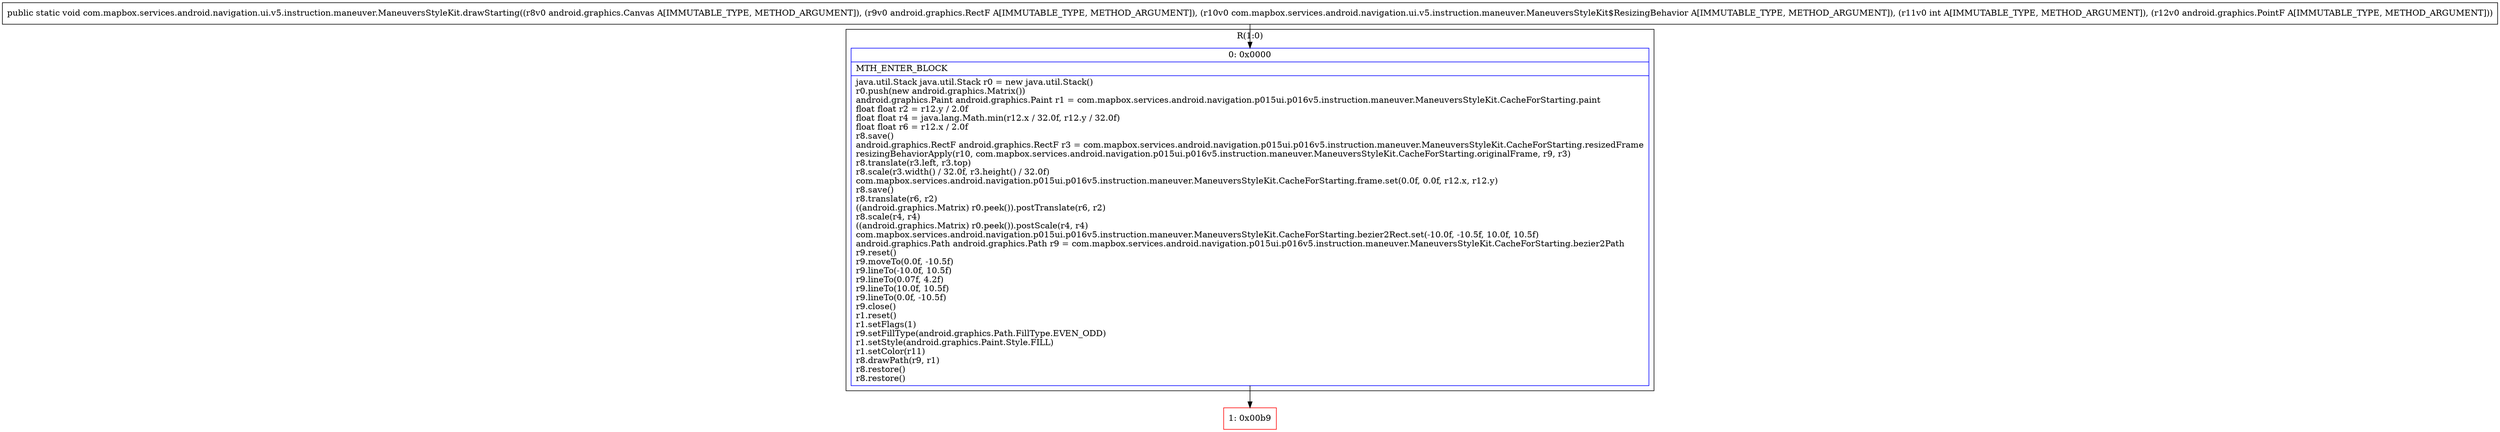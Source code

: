 digraph "CFG forcom.mapbox.services.android.navigation.ui.v5.instruction.maneuver.ManeuversStyleKit.drawStarting(Landroid\/graphics\/Canvas;Landroid\/graphics\/RectF;Lcom\/mapbox\/services\/android\/navigation\/ui\/v5\/instruction\/maneuver\/ManeuversStyleKit$ResizingBehavior;ILandroid\/graphics\/PointF;)V" {
subgraph cluster_Region_1688939126 {
label = "R(1:0)";
node [shape=record,color=blue];
Node_0 [shape=record,label="{0\:\ 0x0000|MTH_ENTER_BLOCK\l|java.util.Stack java.util.Stack r0 = new java.util.Stack()\lr0.push(new android.graphics.Matrix())\landroid.graphics.Paint android.graphics.Paint r1 = com.mapbox.services.android.navigation.p015ui.p016v5.instruction.maneuver.ManeuversStyleKit.CacheForStarting.paint\lfloat float r2 = r12.y \/ 2.0f\lfloat float r4 = java.lang.Math.min(r12.x \/ 32.0f, r12.y \/ 32.0f)\lfloat float r6 = r12.x \/ 2.0f\lr8.save()\landroid.graphics.RectF android.graphics.RectF r3 = com.mapbox.services.android.navigation.p015ui.p016v5.instruction.maneuver.ManeuversStyleKit.CacheForStarting.resizedFrame\lresizingBehaviorApply(r10, com.mapbox.services.android.navigation.p015ui.p016v5.instruction.maneuver.ManeuversStyleKit.CacheForStarting.originalFrame, r9, r3)\lr8.translate(r3.left, r3.top)\lr8.scale(r3.width() \/ 32.0f, r3.height() \/ 32.0f)\lcom.mapbox.services.android.navigation.p015ui.p016v5.instruction.maneuver.ManeuversStyleKit.CacheForStarting.frame.set(0.0f, 0.0f, r12.x, r12.y)\lr8.save()\lr8.translate(r6, r2)\l((android.graphics.Matrix) r0.peek()).postTranslate(r6, r2)\lr8.scale(r4, r4)\l((android.graphics.Matrix) r0.peek()).postScale(r4, r4)\lcom.mapbox.services.android.navigation.p015ui.p016v5.instruction.maneuver.ManeuversStyleKit.CacheForStarting.bezier2Rect.set(\-10.0f, \-10.5f, 10.0f, 10.5f)\landroid.graphics.Path android.graphics.Path r9 = com.mapbox.services.android.navigation.p015ui.p016v5.instruction.maneuver.ManeuversStyleKit.CacheForStarting.bezier2Path\lr9.reset()\lr9.moveTo(0.0f, \-10.5f)\lr9.lineTo(\-10.0f, 10.5f)\lr9.lineTo(0.07f, 4.2f)\lr9.lineTo(10.0f, 10.5f)\lr9.lineTo(0.0f, \-10.5f)\lr9.close()\lr1.reset()\lr1.setFlags(1)\lr9.setFillType(android.graphics.Path.FillType.EVEN_ODD)\lr1.setStyle(android.graphics.Paint.Style.FILL)\lr1.setColor(r11)\lr8.drawPath(r9, r1)\lr8.restore()\lr8.restore()\l}"];
}
Node_1 [shape=record,color=red,label="{1\:\ 0x00b9}"];
MethodNode[shape=record,label="{public static void com.mapbox.services.android.navigation.ui.v5.instruction.maneuver.ManeuversStyleKit.drawStarting((r8v0 android.graphics.Canvas A[IMMUTABLE_TYPE, METHOD_ARGUMENT]), (r9v0 android.graphics.RectF A[IMMUTABLE_TYPE, METHOD_ARGUMENT]), (r10v0 com.mapbox.services.android.navigation.ui.v5.instruction.maneuver.ManeuversStyleKit$ResizingBehavior A[IMMUTABLE_TYPE, METHOD_ARGUMENT]), (r11v0 int A[IMMUTABLE_TYPE, METHOD_ARGUMENT]), (r12v0 android.graphics.PointF A[IMMUTABLE_TYPE, METHOD_ARGUMENT])) }"];
MethodNode -> Node_0;
Node_0 -> Node_1;
}

